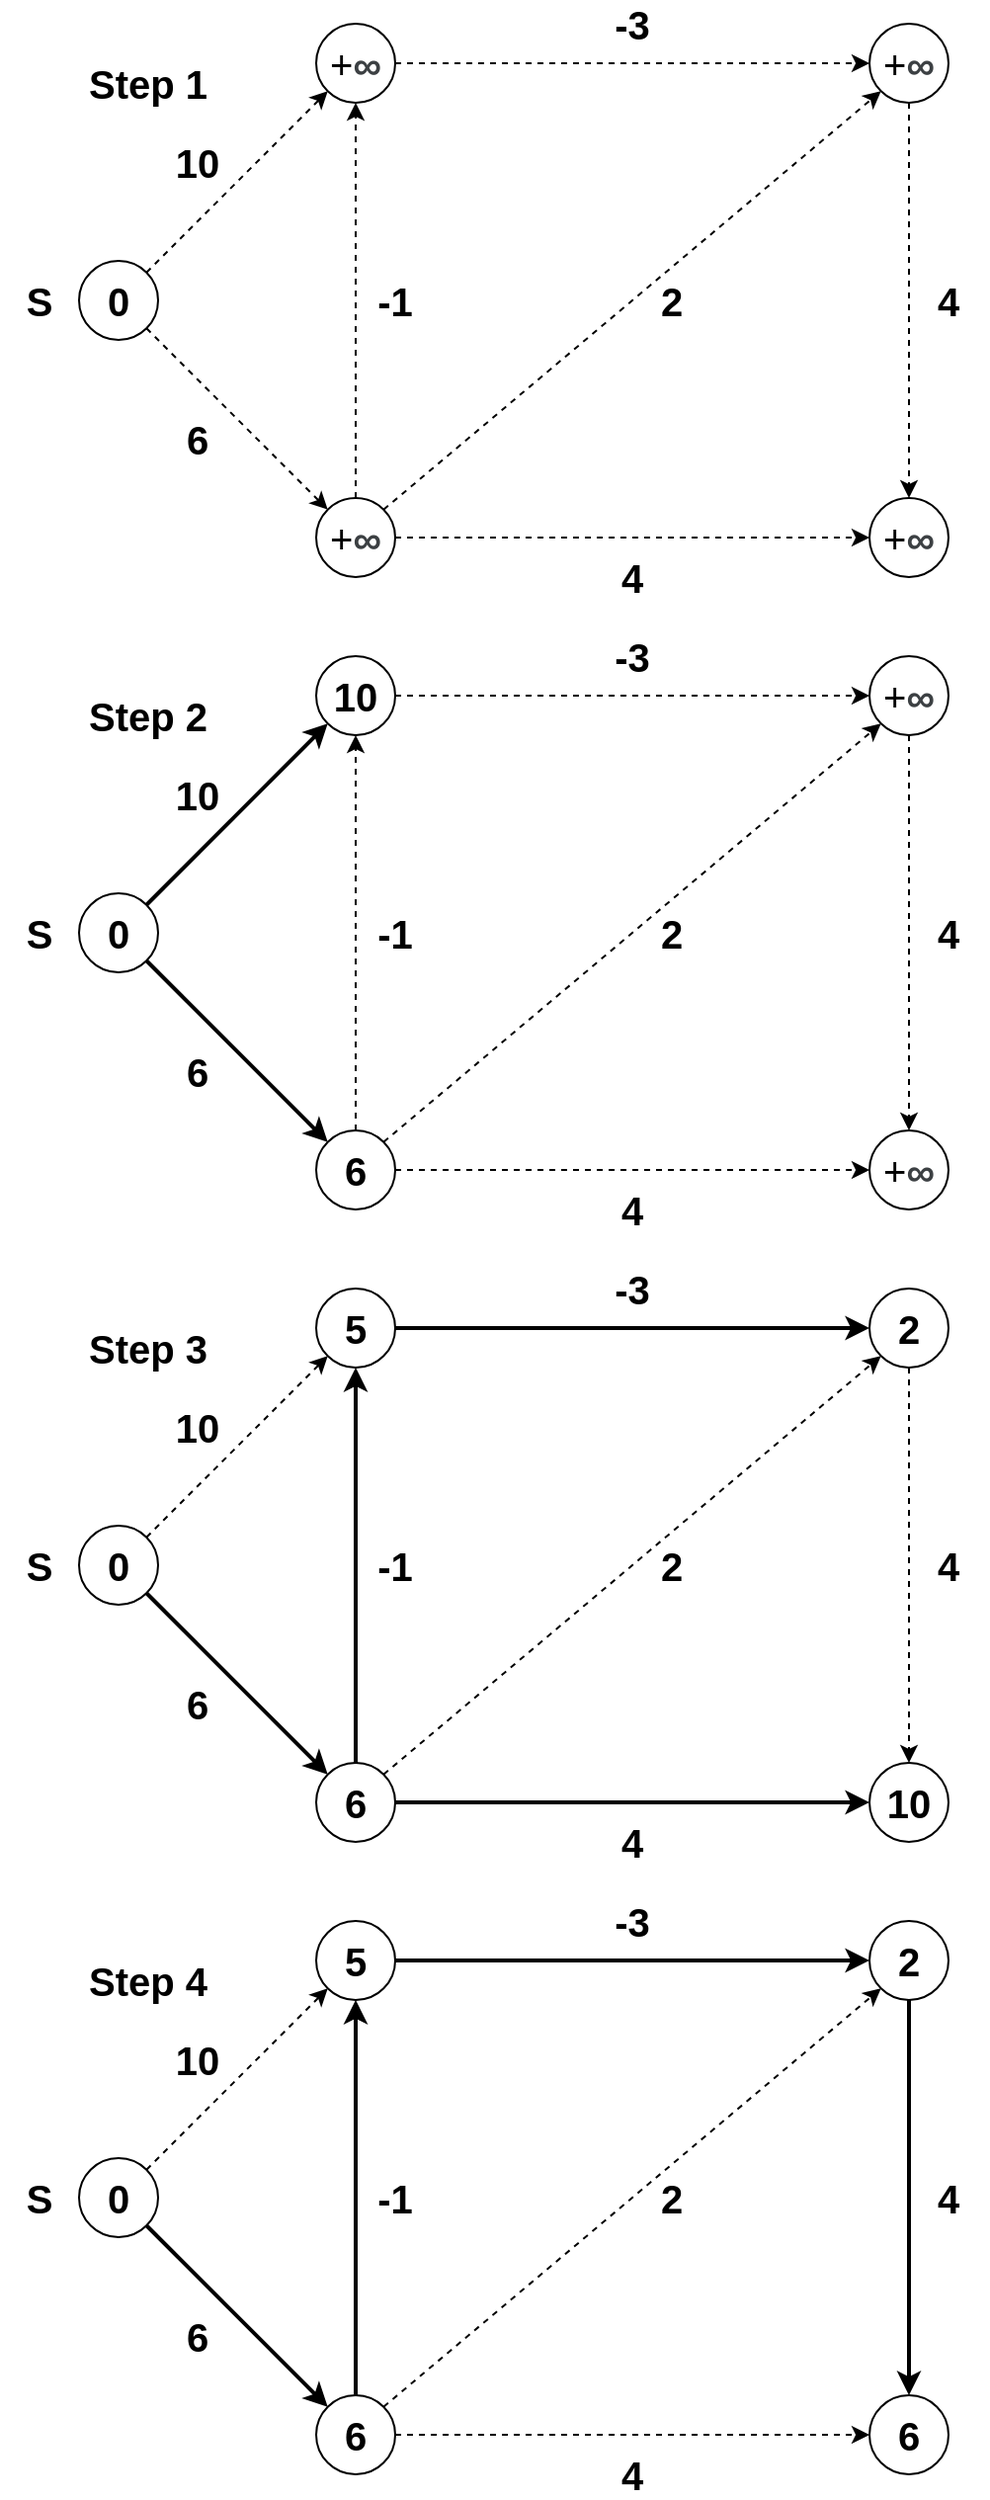 <mxfile version="12.5.8" type="onedrive"><diagram id="KKQRaADNlbuHbEA6cbVd" name="Page-1"><mxGraphModel dx="962" dy="2074" grid="1" gridSize="10" guides="1" tooltips="1" connect="1" arrows="1" fold="1" page="1" pageScale="0.5" pageWidth="827" pageHeight="3000" math="0" shadow="0"><root><mxCell id="0"/><mxCell id="1" parent="0"/><mxCell id="u9mCECZ0AaoxK5d5ybVR-1" value="&lt;font style=&quot;font-size: 20px;&quot;&gt;+&lt;span style=&quot;font-weight: bold; color: rgb(60, 64, 67); font-family: arial, sans-serif; text-align: left; background-color: rgb(255, 255, 255); font-size: 20px;&quot;&gt;∞&lt;/span&gt;&lt;/font&gt;" style="ellipse;whiteSpace=wrap;html=1;aspect=fixed;fontSize=20;" vertex="1" parent="1"><mxGeometry x="160" y="10" width="40" height="40" as="geometry"/></mxCell><mxCell id="u9mCECZ0AaoxK5d5ybVR-2" value="&lt;b style=&quot;font-size: 20px;&quot;&gt;&lt;font style=&quot;font-size: 20px;&quot;&gt;0&lt;/font&gt;&lt;/b&gt;" style="ellipse;whiteSpace=wrap;html=1;aspect=fixed;fontSize=20;" vertex="1" parent="1"><mxGeometry x="40" y="130" width="40" height="40" as="geometry"/></mxCell><mxCell id="u9mCECZ0AaoxK5d5ybVR-3" value="&lt;span style=&quot;white-space: normal; font-size: 20px;&quot;&gt;&lt;font style=&quot;font-size: 20px;&quot;&gt;+&lt;/font&gt;&lt;/span&gt;&lt;span style=&quot;white-space: normal; font-weight: bold; color: rgb(60, 64, 67); font-family: arial, sans-serif; text-align: left; background-color: rgb(255, 255, 255); font-size: 20px;&quot;&gt;&lt;font style=&quot;font-size: 20px;&quot;&gt;∞&lt;/font&gt;&lt;/span&gt;" style="ellipse;whiteSpace=wrap;html=1;aspect=fixed;fontSize=20;" vertex="1" parent="1"><mxGeometry x="160" y="250" width="40" height="40" as="geometry"/></mxCell><mxCell id="u9mCECZ0AaoxK5d5ybVR-4" value="&lt;span style=&quot;font-size: 20px; white-space: normal;&quot;&gt;+&lt;/span&gt;&lt;span style=&quot;font-size: 20px; white-space: normal; font-weight: bold; color: rgb(60, 64, 67); font-family: arial, sans-serif; text-align: left; background-color: rgb(255, 255, 255);&quot;&gt;∞&lt;/span&gt;" style="ellipse;whiteSpace=wrap;html=1;aspect=fixed;fontSize=20;" vertex="1" parent="1"><mxGeometry x="440" y="250" width="40" height="40" as="geometry"/></mxCell><mxCell id="u9mCECZ0AaoxK5d5ybVR-5" value="&lt;span style=&quot;font-size: 20px; white-space: normal;&quot;&gt;+&lt;/span&gt;&lt;span style=&quot;font-size: 20px; white-space: normal; font-weight: bold; color: rgb(60, 64, 67); font-family: arial, sans-serif; text-align: left; background-color: rgb(255, 255, 255);&quot;&gt;∞&lt;/span&gt;" style="ellipse;whiteSpace=wrap;html=1;aspect=fixed;fontSize=20;" vertex="1" parent="1"><mxGeometry x="440" y="10" width="40" height="40" as="geometry"/></mxCell><mxCell id="u9mCECZ0AaoxK5d5ybVR-6" value="" style="endArrow=classic;html=1;entryX=0;entryY=1;entryDx=0;entryDy=0;exitX=1;exitY=0;exitDx=0;exitDy=0;dashed=1;fontSize=20;" edge="1" parent="1" source="u9mCECZ0AaoxK5d5ybVR-2" target="u9mCECZ0AaoxK5d5ybVR-1"><mxGeometry width="50" height="50" relative="1" as="geometry"><mxPoint x="40" y="360" as="sourcePoint"/><mxPoint x="90" y="310" as="targetPoint"/></mxGeometry></mxCell><mxCell id="u9mCECZ0AaoxK5d5ybVR-7" value="" style="endArrow=classic;html=1;entryX=0;entryY=0;entryDx=0;entryDy=0;exitX=1;exitY=1;exitDx=0;exitDy=0;dashed=1;fontSize=20;" edge="1" parent="1" source="u9mCECZ0AaoxK5d5ybVR-2" target="u9mCECZ0AaoxK5d5ybVR-3"><mxGeometry width="50" height="50" relative="1" as="geometry"><mxPoint x="84.142" y="145.858" as="sourcePoint"/><mxPoint x="175.858" y="54.142" as="targetPoint"/></mxGeometry></mxCell><mxCell id="u9mCECZ0AaoxK5d5ybVR-8" value="" style="endArrow=classic;html=1;entryX=0;entryY=0.5;entryDx=0;entryDy=0;exitX=1;exitY=0.5;exitDx=0;exitDy=0;dashed=1;fontSize=20;" edge="1" parent="1" source="u9mCECZ0AaoxK5d5ybVR-3" target="u9mCECZ0AaoxK5d5ybVR-4"><mxGeometry width="50" height="50" relative="1" as="geometry"><mxPoint x="84.142" y="174.142" as="sourcePoint"/><mxPoint x="175.858" y="265.858" as="targetPoint"/></mxGeometry></mxCell><mxCell id="u9mCECZ0AaoxK5d5ybVR-9" value="" style="endArrow=classic;html=1;entryX=0;entryY=1;entryDx=0;entryDy=0;exitX=1;exitY=0;exitDx=0;exitDy=0;dashed=1;fontSize=20;" edge="1" parent="1" source="u9mCECZ0AaoxK5d5ybVR-3" target="u9mCECZ0AaoxK5d5ybVR-5"><mxGeometry width="50" height="50" relative="1" as="geometry"><mxPoint x="210" y="280" as="sourcePoint"/><mxPoint x="450" y="280" as="targetPoint"/></mxGeometry></mxCell><mxCell id="u9mCECZ0AaoxK5d5ybVR-10" value="" style="endArrow=classic;html=1;entryX=0.5;entryY=0;entryDx=0;entryDy=0;exitX=0.5;exitY=1;exitDx=0;exitDy=0;dashed=1;fontSize=20;" edge="1" parent="1" source="u9mCECZ0AaoxK5d5ybVR-5" target="u9mCECZ0AaoxK5d5ybVR-4"><mxGeometry width="50" height="50" relative="1" as="geometry"><mxPoint x="204.142" y="265.858" as="sourcePoint"/><mxPoint x="455.858" y="54.142" as="targetPoint"/></mxGeometry></mxCell><mxCell id="u9mCECZ0AaoxK5d5ybVR-11" value="" style="endArrow=classic;html=1;entryX=0;entryY=0.5;entryDx=0;entryDy=0;exitX=1;exitY=0.5;exitDx=0;exitDy=0;dashed=1;fontSize=20;" edge="1" parent="1" source="u9mCECZ0AaoxK5d5ybVR-1" target="u9mCECZ0AaoxK5d5ybVR-5"><mxGeometry width="50" height="50" relative="1" as="geometry"><mxPoint x="470" y="60" as="sourcePoint"/><mxPoint x="470" y="260" as="targetPoint"/></mxGeometry></mxCell><mxCell id="u9mCECZ0AaoxK5d5ybVR-12" value="" style="endArrow=classic;html=1;entryX=0.5;entryY=1;entryDx=0;entryDy=0;exitX=0.5;exitY=0;exitDx=0;exitDy=0;dashed=1;fontSize=20;" edge="1" parent="1" source="u9mCECZ0AaoxK5d5ybVR-3" target="u9mCECZ0AaoxK5d5ybVR-1"><mxGeometry width="50" height="50" relative="1" as="geometry"><mxPoint x="210" y="40" as="sourcePoint"/><mxPoint x="450" y="40" as="targetPoint"/></mxGeometry></mxCell><mxCell id="u9mCECZ0AaoxK5d5ybVR-14" value="&lt;b style=&quot;font-size: 20px;&quot;&gt;&lt;font style=&quot;font-size: 20px;&quot;&gt;S&lt;/font&gt;&lt;/b&gt;" style="text;html=1;strokeColor=none;fillColor=none;align=center;verticalAlign=middle;whiteSpace=wrap;rounded=0;fontSize=20;" vertex="1" parent="1"><mxGeometry y="140" width="40" height="20" as="geometry"/></mxCell><mxCell id="u9mCECZ0AaoxK5d5ybVR-15" value="&lt;b style=&quot;font-size: 20px;&quot;&gt;10&lt;/b&gt;" style="text;html=1;strokeColor=none;fillColor=none;align=center;verticalAlign=middle;whiteSpace=wrap;rounded=0;fontSize=20;" vertex="1" parent="1"><mxGeometry x="80" y="70" width="40" height="20" as="geometry"/></mxCell><mxCell id="u9mCECZ0AaoxK5d5ybVR-16" value="&lt;b style=&quot;font-size: 20px;&quot;&gt;6&lt;/b&gt;" style="text;html=1;strokeColor=none;fillColor=none;align=center;verticalAlign=middle;whiteSpace=wrap;rounded=0;fontSize=20;" vertex="1" parent="1"><mxGeometry x="80" y="210" width="40" height="20" as="geometry"/></mxCell><mxCell id="u9mCECZ0AaoxK5d5ybVR-17" value="&lt;b style=&quot;font-size: 20px;&quot;&gt;-1&lt;br style=&quot;font-size: 20px;&quot;&gt;&lt;/b&gt;" style="text;html=1;strokeColor=none;fillColor=none;align=center;verticalAlign=middle;whiteSpace=wrap;rounded=0;fontSize=20;" vertex="1" parent="1"><mxGeometry x="180" y="140" width="40" height="20" as="geometry"/></mxCell><mxCell id="u9mCECZ0AaoxK5d5ybVR-18" value="&lt;b style=&quot;font-size: 20px;&quot;&gt;-3&lt;br style=&quot;font-size: 20px;&quot;&gt;&lt;/b&gt;" style="text;html=1;strokeColor=none;fillColor=none;align=center;verticalAlign=middle;whiteSpace=wrap;rounded=0;fontSize=20;" vertex="1" parent="1"><mxGeometry x="300" width="40" height="20" as="geometry"/></mxCell><mxCell id="u9mCECZ0AaoxK5d5ybVR-19" value="&lt;b style=&quot;font-size: 20px;&quot;&gt;2&lt;br style=&quot;font-size: 20px;&quot;&gt;&lt;/b&gt;" style="text;html=1;strokeColor=none;fillColor=none;align=center;verticalAlign=middle;whiteSpace=wrap;rounded=0;fontSize=20;" vertex="1" parent="1"><mxGeometry x="320" y="140" width="40" height="20" as="geometry"/></mxCell><mxCell id="u9mCECZ0AaoxK5d5ybVR-20" value="&lt;b style=&quot;font-size: 20px;&quot;&gt;4&lt;br style=&quot;font-size: 20px;&quot;&gt;&lt;/b&gt;" style="text;html=1;strokeColor=none;fillColor=none;align=center;verticalAlign=middle;whiteSpace=wrap;rounded=0;fontSize=20;" vertex="1" parent="1"><mxGeometry x="460" y="140" width="40" height="20" as="geometry"/></mxCell><mxCell id="u9mCECZ0AaoxK5d5ybVR-21" value="&lt;b style=&quot;font-size: 20px;&quot;&gt;4&lt;br style=&quot;font-size: 20px;&quot;&gt;&lt;/b&gt;" style="text;html=1;strokeColor=none;fillColor=none;align=center;verticalAlign=middle;whiteSpace=wrap;rounded=0;fontSize=20;" vertex="1" parent="1"><mxGeometry x="300" y="280" width="40" height="20" as="geometry"/></mxCell><mxCell id="u9mCECZ0AaoxK5d5ybVR-43" value="&lt;b style=&quot;font-size: 20px;&quot;&gt;&lt;font style=&quot;font-size: 20px;&quot;&gt;10&lt;/font&gt;&lt;/b&gt;" style="ellipse;whiteSpace=wrap;html=1;aspect=fixed;fontSize=20;" vertex="1" parent="1"><mxGeometry x="160" y="330" width="40" height="40" as="geometry"/></mxCell><mxCell id="u9mCECZ0AaoxK5d5ybVR-44" value="&lt;b style=&quot;font-size: 20px;&quot;&gt;&lt;font style=&quot;font-size: 20px;&quot;&gt;0&lt;/font&gt;&lt;/b&gt;" style="ellipse;whiteSpace=wrap;html=1;aspect=fixed;fontSize=20;" vertex="1" parent="1"><mxGeometry x="40" y="450" width="40" height="40" as="geometry"/></mxCell><mxCell id="u9mCECZ0AaoxK5d5ybVR-45" value="&lt;b style=&quot;font-size: 20px;&quot;&gt;&lt;font style=&quot;font-size: 20px;&quot;&gt;6&lt;/font&gt;&lt;/b&gt;" style="ellipse;whiteSpace=wrap;html=1;aspect=fixed;fontSize=20;" vertex="1" parent="1"><mxGeometry x="160" y="570" width="40" height="40" as="geometry"/></mxCell><mxCell id="u9mCECZ0AaoxK5d5ybVR-46" value="&lt;span style=&quot;font-size: 20px; white-space: normal;&quot;&gt;+&lt;/span&gt;&lt;span style=&quot;font-size: 20px; white-space: normal; font-weight: bold; color: rgb(60, 64, 67); font-family: arial, sans-serif; text-align: left; background-color: rgb(255, 255, 255);&quot;&gt;∞&lt;/span&gt;" style="ellipse;whiteSpace=wrap;html=1;aspect=fixed;fontSize=20;" vertex="1" parent="1"><mxGeometry x="440" y="570" width="40" height="40" as="geometry"/></mxCell><mxCell id="u9mCECZ0AaoxK5d5ybVR-47" value="&lt;span style=&quot;font-size: 20px; white-space: normal;&quot;&gt;+&lt;/span&gt;&lt;span style=&quot;font-size: 20px; white-space: normal; font-weight: bold; color: rgb(60, 64, 67); font-family: arial, sans-serif; text-align: left; background-color: rgb(255, 255, 255);&quot;&gt;∞&lt;/span&gt;" style="ellipse;whiteSpace=wrap;html=1;aspect=fixed;fontSize=20;" vertex="1" parent="1"><mxGeometry x="440" y="330" width="40" height="40" as="geometry"/></mxCell><mxCell id="u9mCECZ0AaoxK5d5ybVR-48" value="" style="endArrow=classic;html=1;entryX=0;entryY=1;entryDx=0;entryDy=0;exitX=1;exitY=0;exitDx=0;exitDy=0;strokeWidth=2;fontSize=20;" edge="1" parent="1" source="u9mCECZ0AaoxK5d5ybVR-44" target="u9mCECZ0AaoxK5d5ybVR-43"><mxGeometry width="50" height="50" relative="1" as="geometry"><mxPoint x="40" y="680" as="sourcePoint"/><mxPoint x="90" y="630" as="targetPoint"/></mxGeometry></mxCell><mxCell id="u9mCECZ0AaoxK5d5ybVR-49" value="" style="endArrow=classic;html=1;entryX=0;entryY=0;entryDx=0;entryDy=0;exitX=1;exitY=1;exitDx=0;exitDy=0;strokeWidth=2;fontSize=20;" edge="1" parent="1" source="u9mCECZ0AaoxK5d5ybVR-44" target="u9mCECZ0AaoxK5d5ybVR-45"><mxGeometry width="50" height="50" relative="1" as="geometry"><mxPoint x="84.142" y="465.858" as="sourcePoint"/><mxPoint x="175.858" y="374.142" as="targetPoint"/></mxGeometry></mxCell><mxCell id="u9mCECZ0AaoxK5d5ybVR-50" value="" style="endArrow=classic;html=1;entryX=0;entryY=0.5;entryDx=0;entryDy=0;exitX=1;exitY=0.5;exitDx=0;exitDy=0;dashed=1;fontSize=20;" edge="1" parent="1" source="u9mCECZ0AaoxK5d5ybVR-45" target="u9mCECZ0AaoxK5d5ybVR-46"><mxGeometry width="50" height="50" relative="1" as="geometry"><mxPoint x="84.142" y="494.142" as="sourcePoint"/><mxPoint x="175.858" y="585.858" as="targetPoint"/></mxGeometry></mxCell><mxCell id="u9mCECZ0AaoxK5d5ybVR-51" value="" style="endArrow=classic;html=1;entryX=0;entryY=1;entryDx=0;entryDy=0;exitX=1;exitY=0;exitDx=0;exitDy=0;dashed=1;fontSize=20;" edge="1" parent="1" source="u9mCECZ0AaoxK5d5ybVR-45" target="u9mCECZ0AaoxK5d5ybVR-47"><mxGeometry width="50" height="50" relative="1" as="geometry"><mxPoint x="210" y="600" as="sourcePoint"/><mxPoint x="450" y="600" as="targetPoint"/></mxGeometry></mxCell><mxCell id="u9mCECZ0AaoxK5d5ybVR-52" value="" style="endArrow=classic;html=1;entryX=0.5;entryY=0;entryDx=0;entryDy=0;exitX=0.5;exitY=1;exitDx=0;exitDy=0;dashed=1;fontSize=20;" edge="1" parent="1" source="u9mCECZ0AaoxK5d5ybVR-47" target="u9mCECZ0AaoxK5d5ybVR-46"><mxGeometry width="50" height="50" relative="1" as="geometry"><mxPoint x="204.142" y="585.858" as="sourcePoint"/><mxPoint x="455.858" y="374.142" as="targetPoint"/></mxGeometry></mxCell><mxCell id="u9mCECZ0AaoxK5d5ybVR-53" value="" style="endArrow=classic;html=1;entryX=0;entryY=0.5;entryDx=0;entryDy=0;exitX=1;exitY=0.5;exitDx=0;exitDy=0;dashed=1;fontSize=20;" edge="1" parent="1" source="u9mCECZ0AaoxK5d5ybVR-43" target="u9mCECZ0AaoxK5d5ybVR-47"><mxGeometry width="50" height="50" relative="1" as="geometry"><mxPoint x="470" y="380" as="sourcePoint"/><mxPoint x="470" y="580" as="targetPoint"/></mxGeometry></mxCell><mxCell id="u9mCECZ0AaoxK5d5ybVR-54" value="" style="endArrow=classic;html=1;entryX=0.5;entryY=1;entryDx=0;entryDy=0;exitX=0.5;exitY=0;exitDx=0;exitDy=0;dashed=1;fontSize=20;" edge="1" parent="1" source="u9mCECZ0AaoxK5d5ybVR-45" target="u9mCECZ0AaoxK5d5ybVR-43"><mxGeometry width="50" height="50" relative="1" as="geometry"><mxPoint x="210" y="360" as="sourcePoint"/><mxPoint x="450" y="360" as="targetPoint"/></mxGeometry></mxCell><mxCell id="u9mCECZ0AaoxK5d5ybVR-55" value="&lt;b style=&quot;font-size: 20px;&quot;&gt;10&lt;/b&gt;" style="text;html=1;strokeColor=none;fillColor=none;align=center;verticalAlign=middle;whiteSpace=wrap;rounded=0;fontSize=20;" vertex="1" parent="1"><mxGeometry x="80" y="390" width="40" height="20" as="geometry"/></mxCell><mxCell id="u9mCECZ0AaoxK5d5ybVR-56" value="&lt;b style=&quot;font-size: 20px;&quot;&gt;6&lt;/b&gt;" style="text;html=1;strokeColor=none;fillColor=none;align=center;verticalAlign=middle;whiteSpace=wrap;rounded=0;fontSize=20;" vertex="1" parent="1"><mxGeometry x="80" y="530" width="40" height="20" as="geometry"/></mxCell><mxCell id="u9mCECZ0AaoxK5d5ybVR-57" value="&lt;b style=&quot;font-size: 20px;&quot;&gt;-1&lt;br style=&quot;font-size: 20px;&quot;&gt;&lt;/b&gt;" style="text;html=1;strokeColor=none;fillColor=none;align=center;verticalAlign=middle;whiteSpace=wrap;rounded=0;fontSize=20;" vertex="1" parent="1"><mxGeometry x="180" y="460" width="40" height="20" as="geometry"/></mxCell><mxCell id="u9mCECZ0AaoxK5d5ybVR-58" value="&lt;b style=&quot;font-size: 20px;&quot;&gt;-3&lt;br style=&quot;font-size: 20px;&quot;&gt;&lt;/b&gt;" style="text;html=1;strokeColor=none;fillColor=none;align=center;verticalAlign=middle;whiteSpace=wrap;rounded=0;fontSize=20;" vertex="1" parent="1"><mxGeometry x="300" y="320" width="40" height="20" as="geometry"/></mxCell><mxCell id="u9mCECZ0AaoxK5d5ybVR-59" value="&lt;b style=&quot;font-size: 20px;&quot;&gt;2&lt;br style=&quot;font-size: 20px;&quot;&gt;&lt;/b&gt;" style="text;html=1;strokeColor=none;fillColor=none;align=center;verticalAlign=middle;whiteSpace=wrap;rounded=0;fontSize=20;" vertex="1" parent="1"><mxGeometry x="320" y="460" width="40" height="20" as="geometry"/></mxCell><mxCell id="u9mCECZ0AaoxK5d5ybVR-60" value="&lt;b style=&quot;font-size: 20px;&quot;&gt;4&lt;br style=&quot;font-size: 20px;&quot;&gt;&lt;/b&gt;" style="text;html=1;strokeColor=none;fillColor=none;align=center;verticalAlign=middle;whiteSpace=wrap;rounded=0;fontSize=20;" vertex="1" parent="1"><mxGeometry x="460" y="460" width="40" height="20" as="geometry"/></mxCell><mxCell id="u9mCECZ0AaoxK5d5ybVR-61" value="&lt;b style=&quot;font-size: 20px;&quot;&gt;4&lt;br style=&quot;font-size: 20px;&quot;&gt;&lt;/b&gt;" style="text;html=1;strokeColor=none;fillColor=none;align=center;verticalAlign=middle;whiteSpace=wrap;rounded=0;fontSize=20;" vertex="1" parent="1"><mxGeometry x="300" y="600" width="40" height="20" as="geometry"/></mxCell><mxCell id="u9mCECZ0AaoxK5d5ybVR-63" value="&lt;b style=&quot;font-size: 20px;&quot;&gt;&lt;font style=&quot;font-size: 20px;&quot;&gt;S&lt;/font&gt;&lt;/b&gt;" style="text;html=1;strokeColor=none;fillColor=none;align=center;verticalAlign=middle;whiteSpace=wrap;rounded=0;fontSize=20;" vertex="1" parent="1"><mxGeometry y="460" width="40" height="20" as="geometry"/></mxCell><mxCell id="u9mCECZ0AaoxK5d5ybVR-83" value="&lt;b style=&quot;font-size: 20px;&quot;&gt;&lt;font style=&quot;font-size: 20px;&quot;&gt;5&lt;/font&gt;&lt;/b&gt;" style="ellipse;whiteSpace=wrap;html=1;aspect=fixed;fontSize=20;" vertex="1" parent="1"><mxGeometry x="160" y="650" width="40" height="40" as="geometry"/></mxCell><mxCell id="u9mCECZ0AaoxK5d5ybVR-84" value="&lt;b style=&quot;font-size: 20px;&quot;&gt;&lt;font style=&quot;font-size: 20px;&quot;&gt;0&lt;/font&gt;&lt;/b&gt;" style="ellipse;whiteSpace=wrap;html=1;aspect=fixed;fontSize=20;" vertex="1" parent="1"><mxGeometry x="40" y="770" width="40" height="40" as="geometry"/></mxCell><mxCell id="u9mCECZ0AaoxK5d5ybVR-85" value="&lt;b style=&quot;font-size: 20px;&quot;&gt;&lt;font style=&quot;font-size: 20px;&quot;&gt;6&lt;/font&gt;&lt;/b&gt;" style="ellipse;whiteSpace=wrap;html=1;aspect=fixed;fontSize=20;" vertex="1" parent="1"><mxGeometry x="160" y="890" width="40" height="40" as="geometry"/></mxCell><mxCell id="u9mCECZ0AaoxK5d5ybVR-86" value="&lt;b style=&quot;font-size: 20px;&quot;&gt;&lt;font style=&quot;font-size: 20px;&quot;&gt;10&lt;/font&gt;&lt;/b&gt;" style="ellipse;whiteSpace=wrap;html=1;aspect=fixed;fontSize=20;" vertex="1" parent="1"><mxGeometry x="440" y="890" width="40" height="40" as="geometry"/></mxCell><mxCell id="u9mCECZ0AaoxK5d5ybVR-87" value="&lt;b style=&quot;font-size: 20px;&quot;&gt;&lt;font style=&quot;font-size: 20px;&quot;&gt;2&lt;/font&gt;&lt;/b&gt;" style="ellipse;whiteSpace=wrap;html=1;aspect=fixed;fontSize=20;" vertex="1" parent="1"><mxGeometry x="440" y="650" width="40" height="40" as="geometry"/></mxCell><mxCell id="u9mCECZ0AaoxK5d5ybVR-88" value="" style="endArrow=classic;html=1;entryX=0;entryY=1;entryDx=0;entryDy=0;exitX=1;exitY=0;exitDx=0;exitDy=0;strokeWidth=1;dashed=1;fontSize=20;" edge="1" parent="1" source="u9mCECZ0AaoxK5d5ybVR-84" target="u9mCECZ0AaoxK5d5ybVR-83"><mxGeometry width="50" height="50" relative="1" as="geometry"><mxPoint x="40" y="1000" as="sourcePoint"/><mxPoint x="90" y="950" as="targetPoint"/></mxGeometry></mxCell><mxCell id="u9mCECZ0AaoxK5d5ybVR-89" value="" style="endArrow=classic;html=1;entryX=0;entryY=0;entryDx=0;entryDy=0;exitX=1;exitY=1;exitDx=0;exitDy=0;strokeWidth=2;fontSize=20;" edge="1" parent="1" source="u9mCECZ0AaoxK5d5ybVR-84" target="u9mCECZ0AaoxK5d5ybVR-85"><mxGeometry width="50" height="50" relative="1" as="geometry"><mxPoint x="84.142" y="785.858" as="sourcePoint"/><mxPoint x="175.858" y="694.142" as="targetPoint"/></mxGeometry></mxCell><mxCell id="u9mCECZ0AaoxK5d5ybVR-90" value="" style="endArrow=classic;html=1;entryX=0;entryY=0.5;entryDx=0;entryDy=0;exitX=1;exitY=0.5;exitDx=0;exitDy=0;strokeWidth=2;fontSize=20;" edge="1" parent="1" source="u9mCECZ0AaoxK5d5ybVR-85" target="u9mCECZ0AaoxK5d5ybVR-86"><mxGeometry width="50" height="50" relative="1" as="geometry"><mxPoint x="84.142" y="814.142" as="sourcePoint"/><mxPoint x="175.858" y="905.858" as="targetPoint"/></mxGeometry></mxCell><mxCell id="u9mCECZ0AaoxK5d5ybVR-91" value="" style="endArrow=classic;html=1;entryX=0;entryY=1;entryDx=0;entryDy=0;exitX=1;exitY=0;exitDx=0;exitDy=0;dashed=1;fontSize=20;" edge="1" parent="1" source="u9mCECZ0AaoxK5d5ybVR-85" target="u9mCECZ0AaoxK5d5ybVR-87"><mxGeometry width="50" height="50" relative="1" as="geometry"><mxPoint x="210" y="920" as="sourcePoint"/><mxPoint x="450" y="920" as="targetPoint"/></mxGeometry></mxCell><mxCell id="u9mCECZ0AaoxK5d5ybVR-92" value="" style="endArrow=classic;html=1;entryX=0.5;entryY=0;entryDx=0;entryDy=0;exitX=0.5;exitY=1;exitDx=0;exitDy=0;dashed=1;fontSize=20;" edge="1" parent="1" source="u9mCECZ0AaoxK5d5ybVR-87" target="u9mCECZ0AaoxK5d5ybVR-86"><mxGeometry width="50" height="50" relative="1" as="geometry"><mxPoint x="204.142" y="905.858" as="sourcePoint"/><mxPoint x="455.858" y="694.142" as="targetPoint"/></mxGeometry></mxCell><mxCell id="u9mCECZ0AaoxK5d5ybVR-93" value="" style="endArrow=classic;html=1;entryX=0;entryY=0.5;entryDx=0;entryDy=0;exitX=1;exitY=0.5;exitDx=0;exitDy=0;strokeWidth=2;fontSize=20;" edge="1" parent="1" source="u9mCECZ0AaoxK5d5ybVR-83" target="u9mCECZ0AaoxK5d5ybVR-87"><mxGeometry width="50" height="50" relative="1" as="geometry"><mxPoint x="470" y="700" as="sourcePoint"/><mxPoint x="470" y="900" as="targetPoint"/></mxGeometry></mxCell><mxCell id="u9mCECZ0AaoxK5d5ybVR-94" value="" style="endArrow=classic;html=1;entryX=0.5;entryY=1;entryDx=0;entryDy=0;exitX=0.5;exitY=0;exitDx=0;exitDy=0;strokeWidth=2;fontSize=20;" edge="1" parent="1" source="u9mCECZ0AaoxK5d5ybVR-85" target="u9mCECZ0AaoxK5d5ybVR-83"><mxGeometry width="50" height="50" relative="1" as="geometry"><mxPoint x="210" y="680" as="sourcePoint"/><mxPoint x="450" y="680" as="targetPoint"/></mxGeometry></mxCell><mxCell id="u9mCECZ0AaoxK5d5ybVR-95" value="&lt;b style=&quot;font-size: 20px;&quot;&gt;10&lt;/b&gt;" style="text;html=1;strokeColor=none;fillColor=none;align=center;verticalAlign=middle;whiteSpace=wrap;rounded=0;fontSize=20;" vertex="1" parent="1"><mxGeometry x="80" y="710" width="40" height="20" as="geometry"/></mxCell><mxCell id="u9mCECZ0AaoxK5d5ybVR-96" value="&lt;b style=&quot;font-size: 20px;&quot;&gt;6&lt;/b&gt;" style="text;html=1;strokeColor=none;fillColor=none;align=center;verticalAlign=middle;whiteSpace=wrap;rounded=0;fontSize=20;" vertex="1" parent="1"><mxGeometry x="80" y="850" width="40" height="20" as="geometry"/></mxCell><mxCell id="u9mCECZ0AaoxK5d5ybVR-97" value="&lt;b style=&quot;font-size: 20px;&quot;&gt;-1&lt;br style=&quot;font-size: 20px;&quot;&gt;&lt;/b&gt;" style="text;html=1;strokeColor=none;fillColor=none;align=center;verticalAlign=middle;whiteSpace=wrap;rounded=0;fontSize=20;" vertex="1" parent="1"><mxGeometry x="180" y="780" width="40" height="20" as="geometry"/></mxCell><mxCell id="u9mCECZ0AaoxK5d5ybVR-98" value="&lt;b style=&quot;font-size: 20px;&quot;&gt;-3&lt;br style=&quot;font-size: 20px;&quot;&gt;&lt;/b&gt;" style="text;html=1;strokeColor=none;fillColor=none;align=center;verticalAlign=middle;whiteSpace=wrap;rounded=0;fontSize=20;" vertex="1" parent="1"><mxGeometry x="300" y="640" width="40" height="20" as="geometry"/></mxCell><mxCell id="u9mCECZ0AaoxK5d5ybVR-99" value="&lt;b style=&quot;font-size: 20px;&quot;&gt;2&lt;br style=&quot;font-size: 20px;&quot;&gt;&lt;/b&gt;" style="text;html=1;strokeColor=none;fillColor=none;align=center;verticalAlign=middle;whiteSpace=wrap;rounded=0;fontSize=20;" vertex="1" parent="1"><mxGeometry x="320" y="780" width="40" height="20" as="geometry"/></mxCell><mxCell id="u9mCECZ0AaoxK5d5ybVR-100" value="&lt;b style=&quot;font-size: 20px;&quot;&gt;4&lt;br style=&quot;font-size: 20px;&quot;&gt;&lt;/b&gt;" style="text;html=1;strokeColor=none;fillColor=none;align=center;verticalAlign=middle;whiteSpace=wrap;rounded=0;fontSize=20;" vertex="1" parent="1"><mxGeometry x="460" y="780" width="40" height="20" as="geometry"/></mxCell><mxCell id="u9mCECZ0AaoxK5d5ybVR-101" value="&lt;b style=&quot;font-size: 20px;&quot;&gt;4&lt;br style=&quot;font-size: 20px;&quot;&gt;&lt;/b&gt;" style="text;html=1;strokeColor=none;fillColor=none;align=center;verticalAlign=middle;whiteSpace=wrap;rounded=0;fontSize=20;" vertex="1" parent="1"><mxGeometry x="300" y="920" width="40" height="20" as="geometry"/></mxCell><mxCell id="u9mCECZ0AaoxK5d5ybVR-102" value="&lt;b style=&quot;font-size: 20px;&quot;&gt;&lt;font style=&quot;font-size: 20px;&quot;&gt;S&lt;/font&gt;&lt;/b&gt;" style="text;html=1;strokeColor=none;fillColor=none;align=center;verticalAlign=middle;whiteSpace=wrap;rounded=0;fontSize=20;" vertex="1" parent="1"><mxGeometry y="780" width="40" height="20" as="geometry"/></mxCell><mxCell id="u9mCECZ0AaoxK5d5ybVR-103" value="&lt;b style=&quot;font-size: 20px;&quot;&gt;&lt;font style=&quot;font-size: 20px;&quot;&gt;5&lt;/font&gt;&lt;/b&gt;" style="ellipse;whiteSpace=wrap;html=1;aspect=fixed;fontSize=20;" vertex="1" parent="1"><mxGeometry x="160" y="970" width="40" height="40" as="geometry"/></mxCell><mxCell id="u9mCECZ0AaoxK5d5ybVR-104" value="&lt;b style=&quot;font-size: 20px;&quot;&gt;&lt;font style=&quot;font-size: 20px;&quot;&gt;0&lt;/font&gt;&lt;/b&gt;" style="ellipse;whiteSpace=wrap;html=1;aspect=fixed;fontSize=20;" vertex="1" parent="1"><mxGeometry x="40" y="1090" width="40" height="40" as="geometry"/></mxCell><mxCell id="u9mCECZ0AaoxK5d5ybVR-105" value="&lt;b style=&quot;font-size: 20px;&quot;&gt;&lt;font style=&quot;font-size: 20px;&quot;&gt;6&lt;/font&gt;&lt;/b&gt;" style="ellipse;whiteSpace=wrap;html=1;aspect=fixed;fontSize=20;" vertex="1" parent="1"><mxGeometry x="160" y="1210" width="40" height="40" as="geometry"/></mxCell><mxCell id="u9mCECZ0AaoxK5d5ybVR-106" value="&lt;b style=&quot;font-size: 20px;&quot;&gt;&lt;font style=&quot;font-size: 20px;&quot;&gt;6&lt;/font&gt;&lt;/b&gt;" style="ellipse;whiteSpace=wrap;html=1;aspect=fixed;fontSize=20;" vertex="1" parent="1"><mxGeometry x="440" y="1210" width="40" height="40" as="geometry"/></mxCell><mxCell id="u9mCECZ0AaoxK5d5ybVR-107" value="&lt;b style=&quot;font-size: 20px;&quot;&gt;&lt;font style=&quot;font-size: 20px;&quot;&gt;2&lt;/font&gt;&lt;/b&gt;" style="ellipse;whiteSpace=wrap;html=1;aspect=fixed;fontSize=20;" vertex="1" parent="1"><mxGeometry x="440" y="970" width="40" height="40" as="geometry"/></mxCell><mxCell id="u9mCECZ0AaoxK5d5ybVR-108" value="" style="endArrow=classic;html=1;entryX=0;entryY=1;entryDx=0;entryDy=0;exitX=1;exitY=0;exitDx=0;exitDy=0;strokeWidth=1;dashed=1;fontSize=20;" edge="1" parent="1" source="u9mCECZ0AaoxK5d5ybVR-104" target="u9mCECZ0AaoxK5d5ybVR-103"><mxGeometry width="50" height="50" relative="1" as="geometry"><mxPoint x="40" y="1320" as="sourcePoint"/><mxPoint x="90" y="1270" as="targetPoint"/></mxGeometry></mxCell><mxCell id="u9mCECZ0AaoxK5d5ybVR-109" value="" style="endArrow=classic;html=1;entryX=0;entryY=0;entryDx=0;entryDy=0;exitX=1;exitY=1;exitDx=0;exitDy=0;strokeWidth=2;fontSize=20;" edge="1" parent="1" source="u9mCECZ0AaoxK5d5ybVR-104" target="u9mCECZ0AaoxK5d5ybVR-105"><mxGeometry width="50" height="50" relative="1" as="geometry"><mxPoint x="84.142" y="1105.858" as="sourcePoint"/><mxPoint x="175.858" y="1014.142" as="targetPoint"/></mxGeometry></mxCell><mxCell id="u9mCECZ0AaoxK5d5ybVR-110" value="" style="endArrow=classic;html=1;entryX=0;entryY=0.5;entryDx=0;entryDy=0;exitX=1;exitY=0.5;exitDx=0;exitDy=0;strokeWidth=1;dashed=1;fontSize=20;" edge="1" parent="1" source="u9mCECZ0AaoxK5d5ybVR-105" target="u9mCECZ0AaoxK5d5ybVR-106"><mxGeometry width="50" height="50" relative="1" as="geometry"><mxPoint x="84.142" y="1134.142" as="sourcePoint"/><mxPoint x="175.858" y="1225.858" as="targetPoint"/></mxGeometry></mxCell><mxCell id="u9mCECZ0AaoxK5d5ybVR-111" value="" style="endArrow=classic;html=1;entryX=0;entryY=1;entryDx=0;entryDy=0;exitX=1;exitY=0;exitDx=0;exitDy=0;dashed=1;fontSize=20;" edge="1" parent="1" source="u9mCECZ0AaoxK5d5ybVR-105" target="u9mCECZ0AaoxK5d5ybVR-107"><mxGeometry width="50" height="50" relative="1" as="geometry"><mxPoint x="210" y="1240" as="sourcePoint"/><mxPoint x="450" y="1240" as="targetPoint"/></mxGeometry></mxCell><mxCell id="u9mCECZ0AaoxK5d5ybVR-112" value="" style="endArrow=classic;html=1;entryX=0.5;entryY=0;entryDx=0;entryDy=0;exitX=0.5;exitY=1;exitDx=0;exitDy=0;strokeWidth=2;fontSize=20;" edge="1" parent="1" source="u9mCECZ0AaoxK5d5ybVR-107" target="u9mCECZ0AaoxK5d5ybVR-106"><mxGeometry width="50" height="50" relative="1" as="geometry"><mxPoint x="204.142" y="1225.858" as="sourcePoint"/><mxPoint x="455.858" y="1014.142" as="targetPoint"/></mxGeometry></mxCell><mxCell id="u9mCECZ0AaoxK5d5ybVR-113" value="" style="endArrow=classic;html=1;entryX=0;entryY=0.5;entryDx=0;entryDy=0;exitX=1;exitY=0.5;exitDx=0;exitDy=0;strokeWidth=2;fontSize=20;" edge="1" parent="1" source="u9mCECZ0AaoxK5d5ybVR-103" target="u9mCECZ0AaoxK5d5ybVR-107"><mxGeometry width="50" height="50" relative="1" as="geometry"><mxPoint x="470" y="1020" as="sourcePoint"/><mxPoint x="470" y="1220" as="targetPoint"/></mxGeometry></mxCell><mxCell id="u9mCECZ0AaoxK5d5ybVR-114" value="" style="endArrow=classic;html=1;entryX=0.5;entryY=1;entryDx=0;entryDy=0;exitX=0.5;exitY=0;exitDx=0;exitDy=0;strokeWidth=2;fontSize=20;" edge="1" parent="1" source="u9mCECZ0AaoxK5d5ybVR-105" target="u9mCECZ0AaoxK5d5ybVR-103"><mxGeometry width="50" height="50" relative="1" as="geometry"><mxPoint x="210" y="1000" as="sourcePoint"/><mxPoint x="450" y="1000" as="targetPoint"/></mxGeometry></mxCell><mxCell id="u9mCECZ0AaoxK5d5ybVR-115" value="&lt;b style=&quot;font-size: 20px;&quot;&gt;10&lt;/b&gt;" style="text;html=1;strokeColor=none;fillColor=none;align=center;verticalAlign=middle;whiteSpace=wrap;rounded=0;fontSize=20;" vertex="1" parent="1"><mxGeometry x="80" y="1030" width="40" height="20" as="geometry"/></mxCell><mxCell id="u9mCECZ0AaoxK5d5ybVR-116" value="&lt;b style=&quot;font-size: 20px;&quot;&gt;6&lt;/b&gt;" style="text;html=1;strokeColor=none;fillColor=none;align=center;verticalAlign=middle;whiteSpace=wrap;rounded=0;fontSize=20;" vertex="1" parent="1"><mxGeometry x="80" y="1170" width="40" height="20" as="geometry"/></mxCell><mxCell id="u9mCECZ0AaoxK5d5ybVR-117" value="&lt;b style=&quot;font-size: 20px;&quot;&gt;-1&lt;br style=&quot;font-size: 20px;&quot;&gt;&lt;/b&gt;" style="text;html=1;strokeColor=none;fillColor=none;align=center;verticalAlign=middle;whiteSpace=wrap;rounded=0;fontSize=20;" vertex="1" parent="1"><mxGeometry x="180" y="1100" width="40" height="20" as="geometry"/></mxCell><mxCell id="u9mCECZ0AaoxK5d5ybVR-118" value="&lt;b style=&quot;font-size: 20px;&quot;&gt;-3&lt;br style=&quot;font-size: 20px;&quot;&gt;&lt;/b&gt;" style="text;html=1;strokeColor=none;fillColor=none;align=center;verticalAlign=middle;whiteSpace=wrap;rounded=0;fontSize=20;" vertex="1" parent="1"><mxGeometry x="300" y="960" width="40" height="20" as="geometry"/></mxCell><mxCell id="u9mCECZ0AaoxK5d5ybVR-119" value="&lt;b style=&quot;font-size: 20px;&quot;&gt;2&lt;br style=&quot;font-size: 20px;&quot;&gt;&lt;/b&gt;" style="text;html=1;strokeColor=none;fillColor=none;align=center;verticalAlign=middle;whiteSpace=wrap;rounded=0;fontSize=20;" vertex="1" parent="1"><mxGeometry x="320" y="1100" width="40" height="20" as="geometry"/></mxCell><mxCell id="u9mCECZ0AaoxK5d5ybVR-120" value="&lt;b style=&quot;font-size: 20px;&quot;&gt;4&lt;br style=&quot;font-size: 20px;&quot;&gt;&lt;/b&gt;" style="text;html=1;strokeColor=none;fillColor=none;align=center;verticalAlign=middle;whiteSpace=wrap;rounded=0;fontSize=20;" vertex="1" parent="1"><mxGeometry x="460" y="1100" width="40" height="20" as="geometry"/></mxCell><mxCell id="u9mCECZ0AaoxK5d5ybVR-121" value="&lt;b style=&quot;font-size: 20px;&quot;&gt;4&lt;br style=&quot;font-size: 20px;&quot;&gt;&lt;/b&gt;" style="text;html=1;strokeColor=none;fillColor=none;align=center;verticalAlign=middle;whiteSpace=wrap;rounded=0;fontSize=20;" vertex="1" parent="1"><mxGeometry x="300" y="1240" width="40" height="20" as="geometry"/></mxCell><mxCell id="u9mCECZ0AaoxK5d5ybVR-122" value="&lt;b style=&quot;font-size: 20px;&quot;&gt;&lt;font style=&quot;font-size: 20px;&quot;&gt;S&lt;/font&gt;&lt;/b&gt;" style="text;html=1;strokeColor=none;fillColor=none;align=center;verticalAlign=middle;whiteSpace=wrap;rounded=0;fontSize=20;" vertex="1" parent="1"><mxGeometry y="1100" width="40" height="20" as="geometry"/></mxCell><mxCell id="u9mCECZ0AaoxK5d5ybVR-123" value="&lt;b style=&quot;font-size: 20px;&quot;&gt;&lt;font style=&quot;font-size: 20px;&quot;&gt;Step 1&lt;/font&gt;&lt;/b&gt;" style="text;html=1;strokeColor=none;fillColor=none;align=center;verticalAlign=middle;whiteSpace=wrap;rounded=0;fontSize=20;" vertex="1" parent="1"><mxGeometry x="40" y="30" width="70" height="20" as="geometry"/></mxCell><mxCell id="u9mCECZ0AaoxK5d5ybVR-124" value="&lt;b style=&quot;font-size: 20px;&quot;&gt;&lt;font style=&quot;font-size: 20px;&quot;&gt;Step 2&lt;/font&gt;&lt;/b&gt;" style="text;html=1;strokeColor=none;fillColor=none;align=center;verticalAlign=middle;whiteSpace=wrap;rounded=0;fontSize=20;" vertex="1" parent="1"><mxGeometry x="40" y="350" width="70" height="20" as="geometry"/></mxCell><mxCell id="u9mCECZ0AaoxK5d5ybVR-125" value="&lt;b style=&quot;font-size: 20px;&quot;&gt;&lt;font style=&quot;font-size: 20px;&quot;&gt;Step 3&lt;/font&gt;&lt;/b&gt;" style="text;html=1;strokeColor=none;fillColor=none;align=center;verticalAlign=middle;whiteSpace=wrap;rounded=0;fontSize=20;" vertex="1" parent="1"><mxGeometry x="40" y="670" width="70" height="20" as="geometry"/></mxCell><mxCell id="u9mCECZ0AaoxK5d5ybVR-126" value="&lt;b style=&quot;font-size: 20px;&quot;&gt;&lt;font style=&quot;font-size: 20px;&quot;&gt;Step 4&lt;/font&gt;&lt;/b&gt;" style="text;html=1;strokeColor=none;fillColor=none;align=center;verticalAlign=middle;whiteSpace=wrap;rounded=0;fontSize=20;" vertex="1" parent="1"><mxGeometry x="40" y="990" width="70" height="20" as="geometry"/></mxCell></root></mxGraphModel></diagram></mxfile>